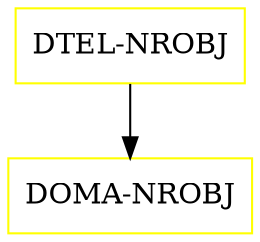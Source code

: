 digraph G {
  "DTEL-NROBJ" [shape=box,color=yellow];
  "DOMA-NROBJ" [shape=box,color=yellow,URL="./DOMA_NROBJ.html"];
  "DTEL-NROBJ" -> "DOMA-NROBJ";
}
